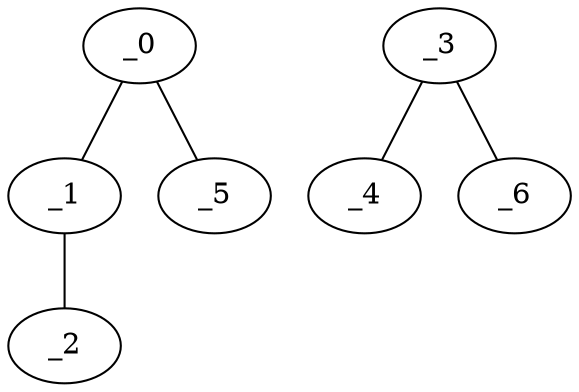 graph AP1_0106 {
	_0	 [x="0.71",
		y="0.72"];
	_1	 [x="1.18526",
		y="2.87305"];
	_0 -- _1;
	_5	 [x="0.60631",
		y="1.9643"];
	_0 -- _5;
	_2	 [x="1.95407",
		y="1.19248"];
	_1 -- _2;
	_3	 [x="0.88",
		y="1.49"];
	_4	 [x="1.68715",
		y="1.68055"];
	_3 -- _4;
	_6	 [x="2.52495",
		y="2.45147"];
	_3 -- _6;
}
